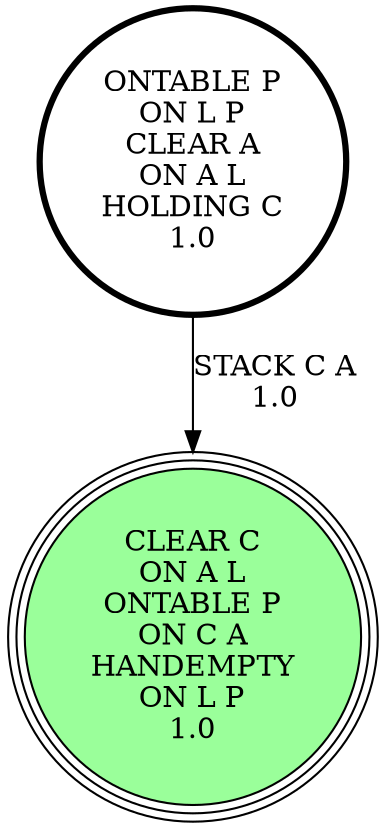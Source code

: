 digraph {
"ONTABLE P\nON L P\nCLEAR A\nON A L\nHOLDING C\n1.0\n" -> "CLEAR C\nON A L\nONTABLE P\nON C A\nHANDEMPTY\nON L P\n1.0\n"[label="STACK C A\n1.0\n"];
"CLEAR C\nON A L\nONTABLE P\nON C A\nHANDEMPTY\nON L P\n1.0\n" [shape=circle, style=filled, fillcolor=palegreen1, peripheries=3];
"CLEAR C\nON A L\nONTABLE P\nON C A\nHANDEMPTY\nON L P\n1.0\n" [shape=circle, style=filled, fillcolor=palegreen1, peripheries=3];
"ONTABLE P\nON L P\nCLEAR A\nON A L\nHOLDING C\n1.0\n" [shape=circle, penwidth=3];
}
